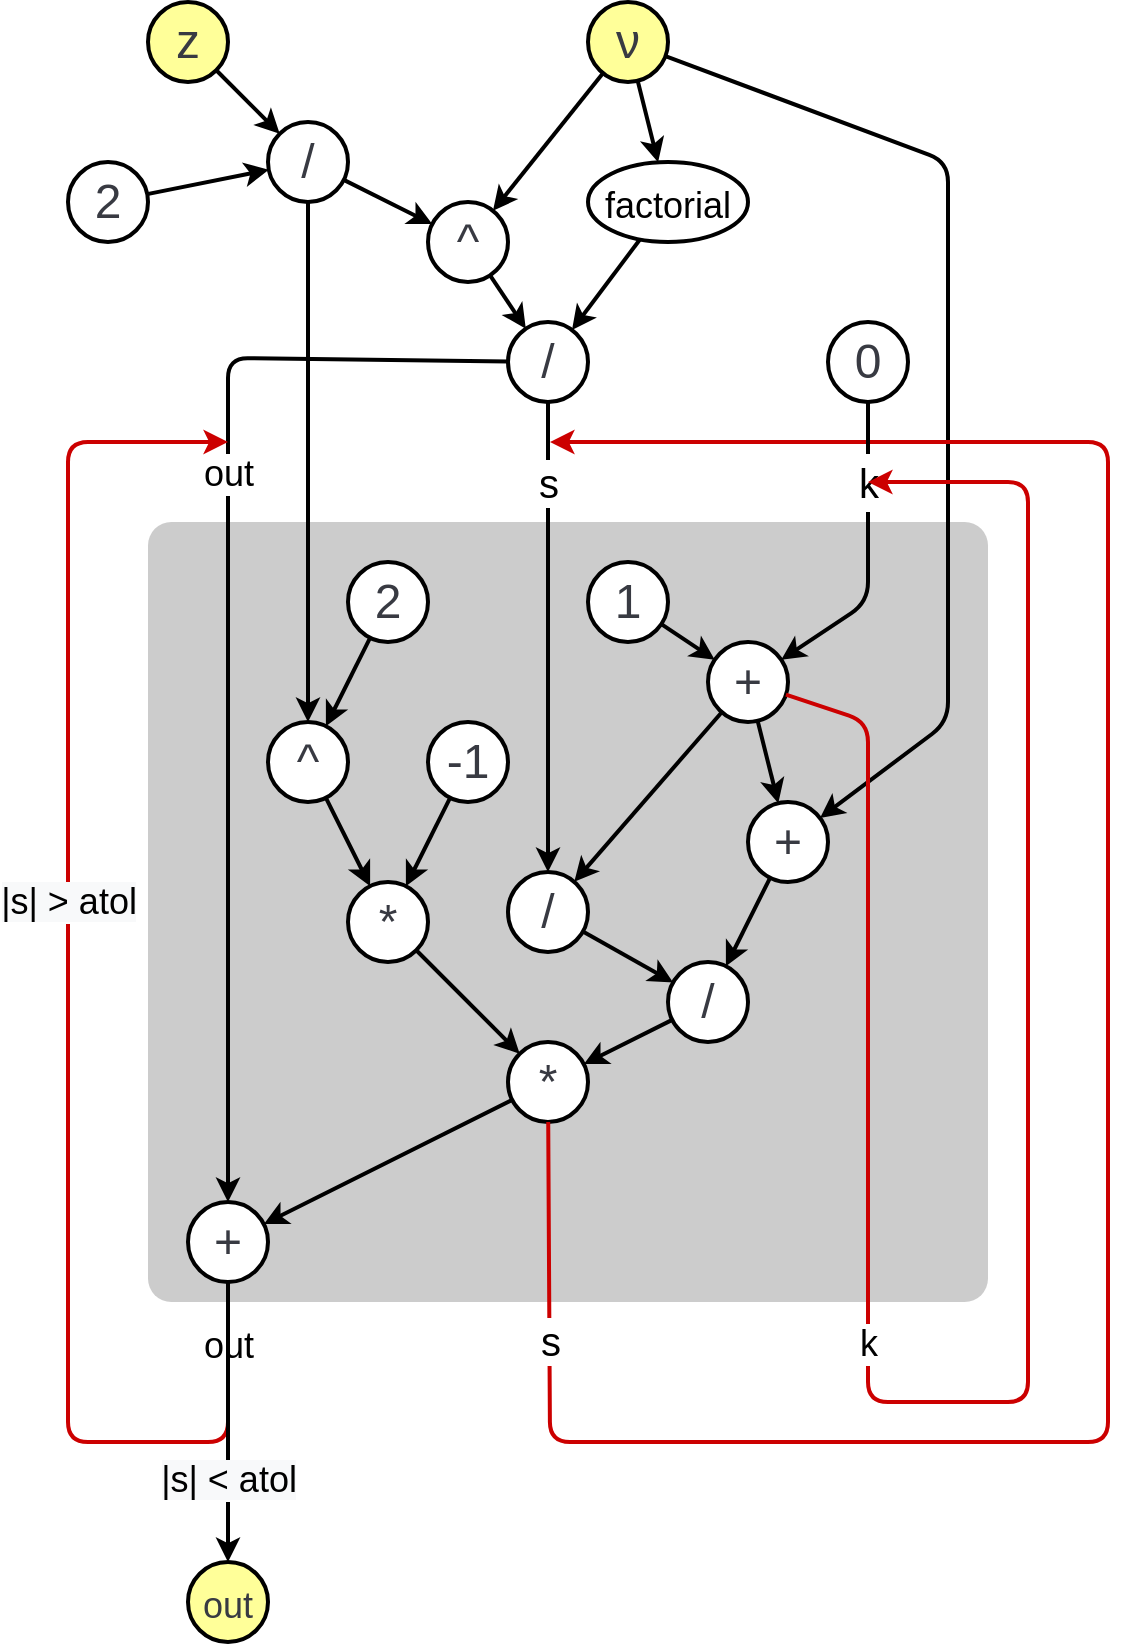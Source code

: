 <mxfile version="12.6.5" type="device"><diagram id="OS1NszOKVd4j6YWC0jY-" name="Page-1"><mxGraphModel dx="1341" dy="811" grid="1" gridSize="10" guides="1" tooltips="1" connect="1" arrows="1" fold="1" page="1" pageScale="1" pageWidth="600" pageHeight="900" math="0" shadow="0"><root><mxCell id="0"/><mxCell id="1" parent="0"/><mxCell id="mKc8-weKQaWwDb2eTzrg-1" value="&lt;font color=&quot;#383a42&quot; face=&quot;consolas, sans-serif&quot; style=&quot;font-size: 24px;&quot;&gt;&lt;span style=&quot;font-size: 24px; white-space: pre-wrap;&quot;&gt;z&lt;/span&gt;&lt;/font&gt;" style="ellipse;whiteSpace=wrap;html=1;aspect=fixed;strokeWidth=2;fontSize=24;fillColor=#FFFF99;" parent="1" vertex="1"><mxGeometry x="80" y="40" width="40" height="40" as="geometry"/></mxCell><mxCell id="mKc8-weKQaWwDb2eTzrg-2" value="&lt;span id=&quot;docs-internal-guid-0ccc8eca-7fff-1ee5-aab9-211265d7b336&quot; style=&quot;font-size: 24px; white-space: normal;&quot;&gt;&lt;span style=&quot;font-size: 24px; font-family: consolas, sans-serif; color: rgb(56, 58, 66); background-color: transparent; vertical-align: baseline; white-space: pre-wrap;&quot;&gt;ν&lt;/span&gt;&lt;/span&gt;" style="ellipse;whiteSpace=wrap;html=1;aspect=fixed;strokeWidth=2;fontSize=24;fillColor=#FFFF99;" parent="1" vertex="1"><mxGeometry x="300" y="40" width="40" height="40" as="geometry"/></mxCell><mxCell id="mKc8-weKQaWwDb2eTzrg-3" value="&lt;font color=&quot;#383a42&quot; face=&quot;consolas, sans-serif&quot; style=&quot;font-size: 24px;&quot;&gt;&lt;span style=&quot;font-size: 24px; white-space: pre-wrap;&quot;&gt;2&lt;/span&gt;&lt;/font&gt;" style="ellipse;whiteSpace=wrap;html=1;aspect=fixed;strokeWidth=2;fontSize=24;" parent="1" vertex="1"><mxGeometry x="40" y="120" width="40" height="40" as="geometry"/></mxCell><mxCell id="mKc8-weKQaWwDb2eTzrg-4" value="&lt;font color=&quot;#383a42&quot; face=&quot;consolas, sans-serif&quot; style=&quot;font-size: 24px;&quot;&gt;&lt;span style=&quot;font-size: 24px; white-space: pre-wrap;&quot;&gt;/&lt;/span&gt;&lt;/font&gt;" style="ellipse;whiteSpace=wrap;html=1;aspect=fixed;strokeWidth=2;fontSize=24;" parent="1" vertex="1"><mxGeometry x="140" y="100" width="40" height="40" as="geometry"/></mxCell><mxCell id="mKc8-weKQaWwDb2eTzrg-9" value="" style="endArrow=classic;html=1;strokeWidth=2;fontSize=24;" parent="1" source="mKc8-weKQaWwDb2eTzrg-1" target="mKc8-weKQaWwDb2eTzrg-4" edge="1"><mxGeometry width="50" height="50" relative="1" as="geometry"><mxPoint x="100" y="190" as="sourcePoint"/><mxPoint x="150" y="90" as="targetPoint"/></mxGeometry></mxCell><mxCell id="mKc8-weKQaWwDb2eTzrg-10" value="" style="endArrow=classic;html=1;strokeWidth=2;fontSize=24;" parent="1" source="mKc8-weKQaWwDb2eTzrg-3" target="mKc8-weKQaWwDb2eTzrg-4" edge="1"><mxGeometry width="50" height="50" relative="1" as="geometry"><mxPoint x="100" y="190" as="sourcePoint"/><mxPoint x="150" y="140" as="targetPoint"/></mxGeometry></mxCell><mxCell id="mKc8-weKQaWwDb2eTzrg-11" value="&lt;font color=&quot;#383a42&quot; face=&quot;consolas, sans-serif&quot; style=&quot;font-size: 24px;&quot;&gt;&lt;span style=&quot;font-size: 24px; white-space: pre-wrap;&quot;&gt;^&lt;/span&gt;&lt;/font&gt;" style="ellipse;whiteSpace=wrap;html=1;aspect=fixed;strokeWidth=2;fontSize=24;" parent="1" vertex="1"><mxGeometry x="220" y="140" width="40" height="40" as="geometry"/></mxCell><mxCell id="mKc8-weKQaWwDb2eTzrg-12" value="&lt;font color=&quot;#383a42&quot; face=&quot;consolas, sans-serif&quot; style=&quot;font-size: 24px;&quot;&gt;&lt;span style=&quot;font-size: 24px; white-space: pre-wrap;&quot;&gt;/&lt;/span&gt;&lt;/font&gt;" style="ellipse;whiteSpace=wrap;html=1;aspect=fixed;strokeWidth=2;fontSize=24;" parent="1" vertex="1"><mxGeometry x="260" y="200" width="40" height="40" as="geometry"/></mxCell><mxCell id="mKc8-weKQaWwDb2eTzrg-13" value="" style="endArrow=classic;html=1;strokeWidth=2;fontSize=24;" parent="1" source="mKc8-weKQaWwDb2eTzrg-4" target="mKc8-weKQaWwDb2eTzrg-11" edge="1"><mxGeometry width="50" height="50" relative="1" as="geometry"><mxPoint x="138.944" y="47.889" as="sourcePoint"/><mxPoint x="161.056" y="92.111" as="targetPoint"/></mxGeometry></mxCell><mxCell id="mKc8-weKQaWwDb2eTzrg-14" value="" style="endArrow=classic;html=1;strokeWidth=2;fontSize=24;" parent="1" source="mKc8-weKQaWwDb2eTzrg-2" target="mKc8-weKQaWwDb2eTzrg-11" edge="1"><mxGeometry width="50" height="50" relative="1" as="geometry"><mxPoint x="187.889" y="118.944" as="sourcePoint"/><mxPoint x="310" y="130" as="targetPoint"/></mxGeometry></mxCell><mxCell id="mKc8-weKQaWwDb2eTzrg-15" value="&lt;font style=&quot;font-size: 18px&quot;&gt;factorial&lt;/font&gt;" style="ellipse;whiteSpace=wrap;html=1;strokeWidth=2;fontSize=24;" parent="1" vertex="1"><mxGeometry x="300" y="120" width="80" height="40" as="geometry"/></mxCell><mxCell id="mKc8-weKQaWwDb2eTzrg-16" value="" style="endArrow=classic;html=1;strokeWidth=2;fontSize=24;" parent="1" source="mKc8-weKQaWwDb2eTzrg-2" target="mKc8-weKQaWwDb2eTzrg-15" edge="1"><mxGeometry width="50" height="50" relative="1" as="geometry"><mxPoint x="283.788" y="49.011" as="sourcePoint"/><mxPoint x="256.325" y="131.026" as="targetPoint"/></mxGeometry></mxCell><mxCell id="mKc8-weKQaWwDb2eTzrg-17" value="" style="endArrow=classic;html=1;strokeWidth=2;fontSize=24;" parent="1" source="mKc8-weKQaWwDb2eTzrg-11" target="mKc8-weKQaWwDb2eTzrg-12" edge="1"><mxGeometry width="50" height="50" relative="1" as="geometry"><mxPoint x="187.889" y="118.944" as="sourcePoint"/><mxPoint x="232.111" y="141.056" as="targetPoint"/></mxGeometry></mxCell><mxCell id="mKc8-weKQaWwDb2eTzrg-18" value="" style="endArrow=classic;html=1;strokeWidth=2;fontSize=24;" parent="1" source="mKc8-weKQaWwDb2eTzrg-15" target="mKc8-weKQaWwDb2eTzrg-12" edge="1"><mxGeometry width="50" height="50" relative="1" as="geometry"><mxPoint x="267.889" y="158.944" as="sourcePoint"/><mxPoint x="400" y="180" as="targetPoint"/></mxGeometry></mxCell><mxCell id="mKc8-weKQaWwDb2eTzrg-19" value="" style="rounded=1;whiteSpace=wrap;html=1;strokeWidth=2;fontSize=24;dashed=1;fillColor=#CCCCCC;arcSize=3;strokeColor=none;" parent="1" vertex="1"><mxGeometry x="80" y="300" width="420" height="390" as="geometry"/></mxCell><mxCell id="mKc8-weKQaWwDb2eTzrg-20" value="&lt;font color=&quot;#383a42&quot; face=&quot;consolas, sans-serif&quot; style=&quot;font-size: 24px;&quot;&gt;&lt;span style=&quot;font-size: 24px; white-space: pre-wrap;&quot;&gt;^&lt;/span&gt;&lt;/font&gt;" style="ellipse;whiteSpace=wrap;html=1;aspect=fixed;strokeWidth=2;fontSize=24;" parent="1" vertex="1"><mxGeometry x="140" y="400" width="40" height="40" as="geometry"/></mxCell><mxCell id="mKc8-weKQaWwDb2eTzrg-21" value="" style="endArrow=classic;html=1;strokeWidth=2;fontSize=24;" parent="1" source="mKc8-weKQaWwDb2eTzrg-4" target="mKc8-weKQaWwDb2eTzrg-20" edge="1"><mxGeometry width="50" height="50" relative="1" as="geometry"><mxPoint x="138.944" y="47.889" as="sourcePoint"/><mxPoint x="161.056" y="92.111" as="targetPoint"/></mxGeometry></mxCell><mxCell id="mKc8-weKQaWwDb2eTzrg-22" value="&lt;font color=&quot;#383a42&quot; face=&quot;consolas, sans-serif&quot; style=&quot;font-size: 24px;&quot;&gt;&lt;span style=&quot;font-size: 24px; white-space: pre-wrap;&quot;&gt;2&lt;/span&gt;&lt;/font&gt;" style="ellipse;whiteSpace=wrap;html=1;aspect=fixed;strokeWidth=2;fontSize=24;" parent="1" vertex="1"><mxGeometry x="180" y="320" width="40" height="40" as="geometry"/></mxCell><mxCell id="mKc8-weKQaWwDb2eTzrg-23" value="" style="endArrow=classic;html=1;strokeWidth=2;fontSize=24;" parent="1" source="mKc8-weKQaWwDb2eTzrg-22" target="mKc8-weKQaWwDb2eTzrg-20" edge="1"><mxGeometry width="50" height="50" relative="1" as="geometry"><mxPoint x="155.53" y="440" as="sourcePoint"/><mxPoint x="224.474" y="332.111" as="targetPoint"/></mxGeometry></mxCell><mxCell id="mKc8-weKQaWwDb2eTzrg-24" value="&lt;font color=&quot;#383a42&quot; face=&quot;consolas, sans-serif&quot; style=&quot;font-size: 24px&quot;&gt;&lt;span style=&quot;font-size: 24px ; white-space: pre-wrap&quot;&gt;*&lt;/span&gt;&lt;/font&gt;" style="ellipse;whiteSpace=wrap;html=1;aspect=fixed;strokeWidth=2;fontSize=24;" parent="1" vertex="1"><mxGeometry x="260" y="560" width="40" height="40" as="geometry"/></mxCell><mxCell id="mKc8-weKQaWwDb2eTzrg-25" value="&lt;font color=&quot;#383a42&quot; face=&quot;consolas, sans-serif&quot; style=&quot;font-size: 24px&quot;&gt;&lt;span style=&quot;font-size: 24px ; white-space: pre-wrap&quot;&gt;+&lt;/span&gt;&lt;/font&gt;" style="ellipse;whiteSpace=wrap;html=1;aspect=fixed;strokeWidth=2;fontSize=24;" parent="1" vertex="1"><mxGeometry x="360" y="360" width="40" height="40" as="geometry"/></mxCell><mxCell id="mKc8-weKQaWwDb2eTzrg-26" value="&lt;font color=&quot;#383a42&quot; face=&quot;consolas, sans-serif&quot; style=&quot;font-size: 24px&quot;&gt;&lt;span style=&quot;font-size: 24px ; white-space: pre-wrap&quot;&gt;+&lt;/span&gt;&lt;/font&gt;" style="ellipse;whiteSpace=wrap;html=1;aspect=fixed;strokeWidth=2;fontSize=24;" parent="1" vertex="1"><mxGeometry x="380" y="440" width="40" height="40" as="geometry"/></mxCell><mxCell id="mKc8-weKQaWwDb2eTzrg-27" value="" style="endArrow=classic;html=1;strokeWidth=2;fontSize=24;" parent="1" source="mKc8-weKQaWwDb2eTzrg-2" target="mKc8-weKQaWwDb2eTzrg-26" edge="1"><mxGeometry width="50" height="50" relative="1" as="geometry"><mxPoint x="296.268" y="48.993" as="sourcePoint"/><mxPoint x="450" y="280" as="targetPoint"/><Array as="points"><mxPoint x="480" y="120"/><mxPoint x="480" y="400"/></Array></mxGeometry></mxCell><mxCell id="mKc8-weKQaWwDb2eTzrg-29" value="" style="endArrow=classic;html=1;strokeWidth=2;fontSize=24;" parent="1" source="mKc8-weKQaWwDb2eTzrg-25" target="mKc8-weKQaWwDb2eTzrg-26" edge="1"><mxGeometry width="50" height="50" relative="1" as="geometry"><mxPoint x="247.27" y="288.159" as="sourcePoint"/><mxPoint x="218.159" y="301.619" as="targetPoint"/></mxGeometry></mxCell><mxCell id="mKc8-weKQaWwDb2eTzrg-31" value="" style="endArrow=classic;html=1;strokeWidth=2;fontSize=24;" parent="1" source="mKc8-weKQaWwDb2eTzrg-20" target="mKc8-weKQaWwDb2eTzrg-40" edge="1"><mxGeometry width="50" height="50" relative="1" as="geometry"><mxPoint x="247.27" y="288.159" as="sourcePoint"/><mxPoint x="253" y="591" as="targetPoint"/></mxGeometry></mxCell><mxCell id="mKc8-weKQaWwDb2eTzrg-32" value="" style="endArrow=classic;html=1;strokeWidth=2;fontSize=20;" parent="1" source="mKc8-weKQaWwDb2eTzrg-12" target="mKc8-weKQaWwDb2eTzrg-34" edge="1"><mxGeometry width="50" height="50" relative="1" as="geometry"><mxPoint x="250.597" y="404.851" as="sourcePoint"/><mxPoint x="209.403" y="415.149" as="targetPoint"/></mxGeometry></mxCell><mxCell id="mKc8-weKQaWwDb2eTzrg-33" value="s" style="text;html=1;align=center;verticalAlign=middle;resizable=0;points=[];labelBackgroundColor=#ffffff;fontSize=20;" parent="mKc8-weKQaWwDb2eTzrg-32" vertex="1" connectable="0"><mxGeometry x="-0.204" y="-3" relative="1" as="geometry"><mxPoint x="3" y="-54" as="offset"/></mxGeometry></mxCell><mxCell id="mKc8-weKQaWwDb2eTzrg-34" value="&lt;font color=&quot;#383a42&quot; face=&quot;consolas, sans-serif&quot; style=&quot;font-size: 24px;&quot;&gt;&lt;span style=&quot;font-size: 24px; white-space: pre-wrap;&quot;&gt;/&lt;/span&gt;&lt;/font&gt;" style="ellipse;whiteSpace=wrap;html=1;aspect=fixed;strokeWidth=2;fontSize=24;" parent="1" vertex="1"><mxGeometry x="260" y="475" width="40" height="40" as="geometry"/></mxCell><mxCell id="mKc8-weKQaWwDb2eTzrg-35" value="" style="endArrow=classic;html=1;strokeWidth=2;fontSize=24;" parent="1" source="mKc8-weKQaWwDb2eTzrg-25" target="mKc8-weKQaWwDb2eTzrg-34" edge="1"><mxGeometry width="50" height="50" relative="1" as="geometry"><mxPoint x="361.654" y="416.254" as="sourcePoint"/><mxPoint x="388.375" y="453.725" as="targetPoint"/></mxGeometry></mxCell><mxCell id="mKc8-weKQaWwDb2eTzrg-36" value="&lt;font color=&quot;#383a42&quot; face=&quot;consolas, sans-serif&quot; style=&quot;font-size: 24px;&quot;&gt;&lt;span style=&quot;font-size: 24px; white-space: pre-wrap;&quot;&gt;/&lt;/span&gt;&lt;/font&gt;" style="ellipse;whiteSpace=wrap;html=1;aspect=fixed;strokeWidth=2;fontSize=24;" parent="1" vertex="1"><mxGeometry x="340" y="520" width="40" height="40" as="geometry"/></mxCell><mxCell id="mKc8-weKQaWwDb2eTzrg-37" value="" style="endArrow=classic;html=1;strokeWidth=2;fontSize=24;" parent="1" source="mKc8-weKQaWwDb2eTzrg-34" target="mKc8-weKQaWwDb2eTzrg-36" edge="1"><mxGeometry width="50" height="50" relative="1" as="geometry"><mxPoint x="360.006" y="417.324" as="sourcePoint"/><mxPoint x="339.923" y="452.635" as="targetPoint"/></mxGeometry></mxCell><mxCell id="mKc8-weKQaWwDb2eTzrg-38" value="" style="endArrow=classic;html=1;strokeWidth=2;fontSize=24;" parent="1" source="mKc8-weKQaWwDb2eTzrg-26" target="mKc8-weKQaWwDb2eTzrg-36" edge="1"><mxGeometry width="50" height="50" relative="1" as="geometry"><mxPoint x="338.944" y="487.889" as="sourcePoint"/><mxPoint x="361.056" y="532.111" as="targetPoint"/></mxGeometry></mxCell><mxCell id="mKc8-weKQaWwDb2eTzrg-39" value="" style="endArrow=classic;html=1;strokeWidth=2;fontSize=24;" parent="1" source="mKc8-weKQaWwDb2eTzrg-36" target="mKc8-weKQaWwDb2eTzrg-24" edge="1"><mxGeometry width="50" height="50" relative="1" as="geometry"><mxPoint x="338.944" y="487.889" as="sourcePoint"/><mxPoint x="361.056" y="532.111" as="targetPoint"/></mxGeometry></mxCell><mxCell id="mKc8-weKQaWwDb2eTzrg-40" value="&lt;font color=&quot;#383a42&quot; face=&quot;consolas, sans-serif&quot; style=&quot;font-size: 24px&quot;&gt;&lt;span style=&quot;font-size: 24px ; white-space: pre-wrap&quot;&gt;*&lt;/span&gt;&lt;/font&gt;" style="ellipse;whiteSpace=wrap;html=1;aspect=fixed;strokeWidth=2;fontSize=24;" parent="1" vertex="1"><mxGeometry x="180" y="480" width="40" height="40" as="geometry"/></mxCell><mxCell id="mKc8-weKQaWwDb2eTzrg-41" value="&lt;font color=&quot;#383a42&quot; face=&quot;consolas, sans-serif&quot; style=&quot;font-size: 24px&quot;&gt;&lt;span style=&quot;font-size: 24px ; white-space: pre-wrap&quot;&gt;-1&lt;/span&gt;&lt;/font&gt;" style="ellipse;whiteSpace=wrap;html=1;aspect=fixed;strokeWidth=2;fontSize=24;" parent="1" vertex="1"><mxGeometry x="220" y="400" width="40" height="40" as="geometry"/></mxCell><mxCell id="mKc8-weKQaWwDb2eTzrg-42" value="" style="endArrow=classic;html=1;strokeWidth=2;fontSize=24;" parent="1" source="mKc8-weKQaWwDb2eTzrg-41" target="mKc8-weKQaWwDb2eTzrg-40" edge="1"><mxGeometry width="50" height="50" relative="1" as="geometry"><mxPoint x="338.944" y="487.889" as="sourcePoint"/><mxPoint x="361.056" y="532.111" as="targetPoint"/></mxGeometry></mxCell><mxCell id="mKc8-weKQaWwDb2eTzrg-43" value="" style="endArrow=classic;html=1;strokeWidth=2;fontSize=24;" parent="1" source="mKc8-weKQaWwDb2eTzrg-40" target="mKc8-weKQaWwDb2eTzrg-24" edge="1"><mxGeometry width="50" height="50" relative="1" as="geometry"><mxPoint x="262.078" y="488.364" as="sourcePoint"/><mxPoint x="247.878" y="521.617" as="targetPoint"/></mxGeometry></mxCell><mxCell id="mKc8-weKQaWwDb2eTzrg-44" value="s" style="endArrow=classic;html=1;strokeWidth=2;fontSize=20;strokeColor=#CC0000;" parent="1" source="mKc8-weKQaWwDb2eTzrg-24" edge="1"><mxGeometry x="-0.821" width="50" height="50" relative="1" as="geometry"><mxPoint x="246.785" y="558.814" as="sourcePoint"/><mxPoint x="281" y="260" as="targetPoint"/><Array as="points"><mxPoint x="281" y="760"/><mxPoint x="560" y="760"/><mxPoint x="560" y="260"/></Array><mxPoint as="offset"/></mxGeometry></mxCell><mxCell id="mKc8-weKQaWwDb2eTzrg-48" value="&lt;font color=&quot;#383a42&quot; face=&quot;consolas, sans-serif&quot; style=&quot;font-size: 24px&quot;&gt;&lt;span style=&quot;font-size: 24px ; white-space: pre-wrap&quot;&gt;1&lt;/span&gt;&lt;/font&gt;" style="ellipse;whiteSpace=wrap;html=1;aspect=fixed;strokeWidth=2;fontSize=24;" parent="1" vertex="1"><mxGeometry x="300" y="320" width="40" height="40" as="geometry"/></mxCell><mxCell id="mKc8-weKQaWwDb2eTzrg-51" value="" style="endArrow=classic;html=1;strokeWidth=2;fontSize=24;" parent="1" source="mKc8-weKQaWwDb2eTzrg-48" target="mKc8-weKQaWwDb2eTzrg-25" edge="1"><mxGeometry width="50" height="50" relative="1" as="geometry"><mxPoint x="379.994" y="417.324" as="sourcePoint"/><mxPoint x="400.077" y="452.635" as="targetPoint"/></mxGeometry></mxCell><mxCell id="mKc8-weKQaWwDb2eTzrg-52" value="&lt;font style=&quot;font-size: 20px&quot;&gt;k&lt;/font&gt;" style="endArrow=classic;html=1;strokeWidth=2;fontSize=24;" parent="1" source="mKc8-weKQaWwDb2eTzrg-56" target="mKc8-weKQaWwDb2eTzrg-25" edge="1"><mxGeometry x="-0.474" width="50" height="50" relative="1" as="geometry"><mxPoint x="403.303" y="268.845" as="sourcePoint"/><mxPoint x="361.056" y="382.111" as="targetPoint"/><Array as="points"><mxPoint x="440" y="340"/></Array><mxPoint as="offset"/></mxGeometry></mxCell><mxCell id="mKc8-weKQaWwDb2eTzrg-56" value="&lt;font color=&quot;#383a42&quot; face=&quot;consolas, sans-serif&quot; style=&quot;font-size: 24px&quot;&gt;&lt;span style=&quot;font-size: 24px ; white-space: pre-wrap&quot;&gt;0&lt;/span&gt;&lt;/font&gt;" style="ellipse;whiteSpace=wrap;html=1;aspect=fixed;strokeWidth=2;fontSize=24;" parent="1" vertex="1"><mxGeometry x="420" y="200" width="40" height="40" as="geometry"/></mxCell><mxCell id="mKc8-weKQaWwDb2eTzrg-59" value="" style="endArrow=classic;html=1;strokeWidth=2;fontSize=24;strokeColor=#CC0000;" parent="1" source="mKc8-weKQaWwDb2eTzrg-25" edge="1"><mxGeometry width="50" height="50" relative="1" as="geometry"><mxPoint x="379.994" y="417.324" as="sourcePoint"/><mxPoint x="440" y="280" as="targetPoint"/><Array as="points"><mxPoint x="440" y="400"/><mxPoint x="440" y="740"/><mxPoint x="520" y="740"/><mxPoint x="520" y="280"/></Array></mxGeometry></mxCell><mxCell id="mKc8-weKQaWwDb2eTzrg-69" value="k" style="text;html=1;align=center;verticalAlign=middle;resizable=0;points=[];labelBackgroundColor=#ffffff;fontSize=18;" parent="mKc8-weKQaWwDb2eTzrg-59" vertex="1" connectable="0"><mxGeometry x="0.821" relative="1" as="geometry"><mxPoint x="-80" y="420.75" as="offset"/></mxGeometry></mxCell><mxCell id="mKc8-weKQaWwDb2eTzrg-63" value="&lt;font color=&quot;#383a42&quot; face=&quot;consolas, sans-serif&quot; style=&quot;font-size: 24px&quot;&gt;&lt;span style=&quot;font-size: 24px ; white-space: pre-wrap&quot;&gt;+&lt;/span&gt;&lt;/font&gt;" style="ellipse;whiteSpace=wrap;html=1;aspect=fixed;strokeWidth=2;fontSize=24;" parent="1" vertex="1"><mxGeometry x="100" y="640" width="40" height="40" as="geometry"/></mxCell><mxCell id="mKc8-weKQaWwDb2eTzrg-64" value="" style="endArrow=classic;html=1;strokeWidth=2;fontSize=24;" parent="1" source="mKc8-weKQaWwDb2eTzrg-12" target="mKc8-weKQaWwDb2eTzrg-63" edge="1"><mxGeometry width="50" height="50" relative="1" as="geometry"><mxPoint x="120" y="240" as="sourcePoint"/><mxPoint x="140.002" y="570.081" as="targetPoint"/><Array as="points"><mxPoint x="120" y="218"/></Array></mxGeometry></mxCell><mxCell id="mKc8-weKQaWwDb2eTzrg-67" value="out" style="text;html=1;align=center;verticalAlign=middle;resizable=0;points=[];labelBackgroundColor=#ffffff;fontSize=18;" parent="mKc8-weKQaWwDb2eTzrg-64" vertex="1" connectable="0"><mxGeometry x="-0.355" y="1" relative="1" as="geometry"><mxPoint x="-1" y="17.05" as="offset"/></mxGeometry></mxCell><mxCell id="mKc8-weKQaWwDb2eTzrg-65" value="" style="endArrow=classic;html=1;strokeWidth=2;fontSize=24;" parent="1" source="mKc8-weKQaWwDb2eTzrg-24" target="mKc8-weKQaWwDb2eTzrg-63" edge="1"><mxGeometry width="50" height="50" relative="1" as="geometry"><mxPoint x="246.785" y="558.814" as="sourcePoint"/><mxPoint x="262.978" y="601.273" as="targetPoint"/></mxGeometry></mxCell><mxCell id="mKc8-weKQaWwDb2eTzrg-66" value="&lt;font style=&quot;font-size: 18px&quot;&gt;out&lt;/font&gt;" style="endArrow=classic;html=1;strokeWidth=2;fontSize=24;strokeColor=#CC0000;" parent="1" source="mKc8-weKQaWwDb2eTzrg-63" edge="1"><mxGeometry x="-0.919" width="50" height="50" relative="1" as="geometry"><mxPoint x="120" y="650" as="sourcePoint"/><mxPoint x="120" y="260" as="targetPoint"/><Array as="points"><mxPoint x="120" y="760"/><mxPoint x="40" y="760"/><mxPoint x="40" y="260"/></Array><mxPoint as="offset"/></mxGeometry></mxCell><mxCell id="mKc8-weKQaWwDb2eTzrg-74" value="&lt;span style=&quot;background-color: rgb(248 , 249 , 250)&quot;&gt;|s| &amp;gt; atol&lt;/span&gt;" style="text;html=1;align=center;verticalAlign=middle;resizable=0;points=[];labelBackgroundColor=#ffffff;fontSize=18;" parent="mKc8-weKQaWwDb2eTzrg-66" vertex="1" connectable="0"><mxGeometry x="0.162" relative="1" as="geometry"><mxPoint as="offset"/></mxGeometry></mxCell><mxCell id="mKc8-weKQaWwDb2eTzrg-70" value="" style="endArrow=classic;html=1;strokeWidth=2;fontSize=24;" parent="1" source="mKc8-weKQaWwDb2eTzrg-63" target="mKc8-weKQaWwDb2eTzrg-71" edge="1"><mxGeometry width="50" height="50" relative="1" as="geometry"><mxPoint x="272.111" y="598.944" as="sourcePoint"/><mxPoint x="120" y="800" as="targetPoint"/></mxGeometry></mxCell><mxCell id="mKc8-weKQaWwDb2eTzrg-73" value="&lt;span style=&quot;background-color: rgb(248 , 249 , 250)&quot;&gt;|s| &amp;lt; atol&lt;/span&gt;" style="text;html=1;align=center;verticalAlign=middle;resizable=0;points=[];labelBackgroundColor=#ffffff;fontSize=18;" parent="mKc8-weKQaWwDb2eTzrg-70" vertex="1" connectable="0"><mxGeometry x="0.412" relative="1" as="geometry"><mxPoint as="offset"/></mxGeometry></mxCell><mxCell id="mKc8-weKQaWwDb2eTzrg-71" value="&lt;span id=&quot;docs-internal-guid-0ccc8eca-7fff-1ee5-aab9-211265d7b336&quot; style=&quot;white-space: normal&quot;&gt;&lt;span style=&quot;font-family: &amp;#34;consolas&amp;#34; , sans-serif ; color: rgb(56 , 58 , 66) ; background-color: transparent ; vertical-align: baseline ; white-space: pre-wrap&quot;&gt;&lt;font style=&quot;font-size: 18px&quot;&gt;out&lt;/font&gt;&lt;/span&gt;&lt;/span&gt;" style="ellipse;whiteSpace=wrap;html=1;aspect=fixed;strokeWidth=2;fontSize=24;fillColor=#FFFF99;" parent="1" vertex="1"><mxGeometry x="100" y="820" width="40" height="40" as="geometry"/></mxCell></root></mxGraphModel></diagram></mxfile>